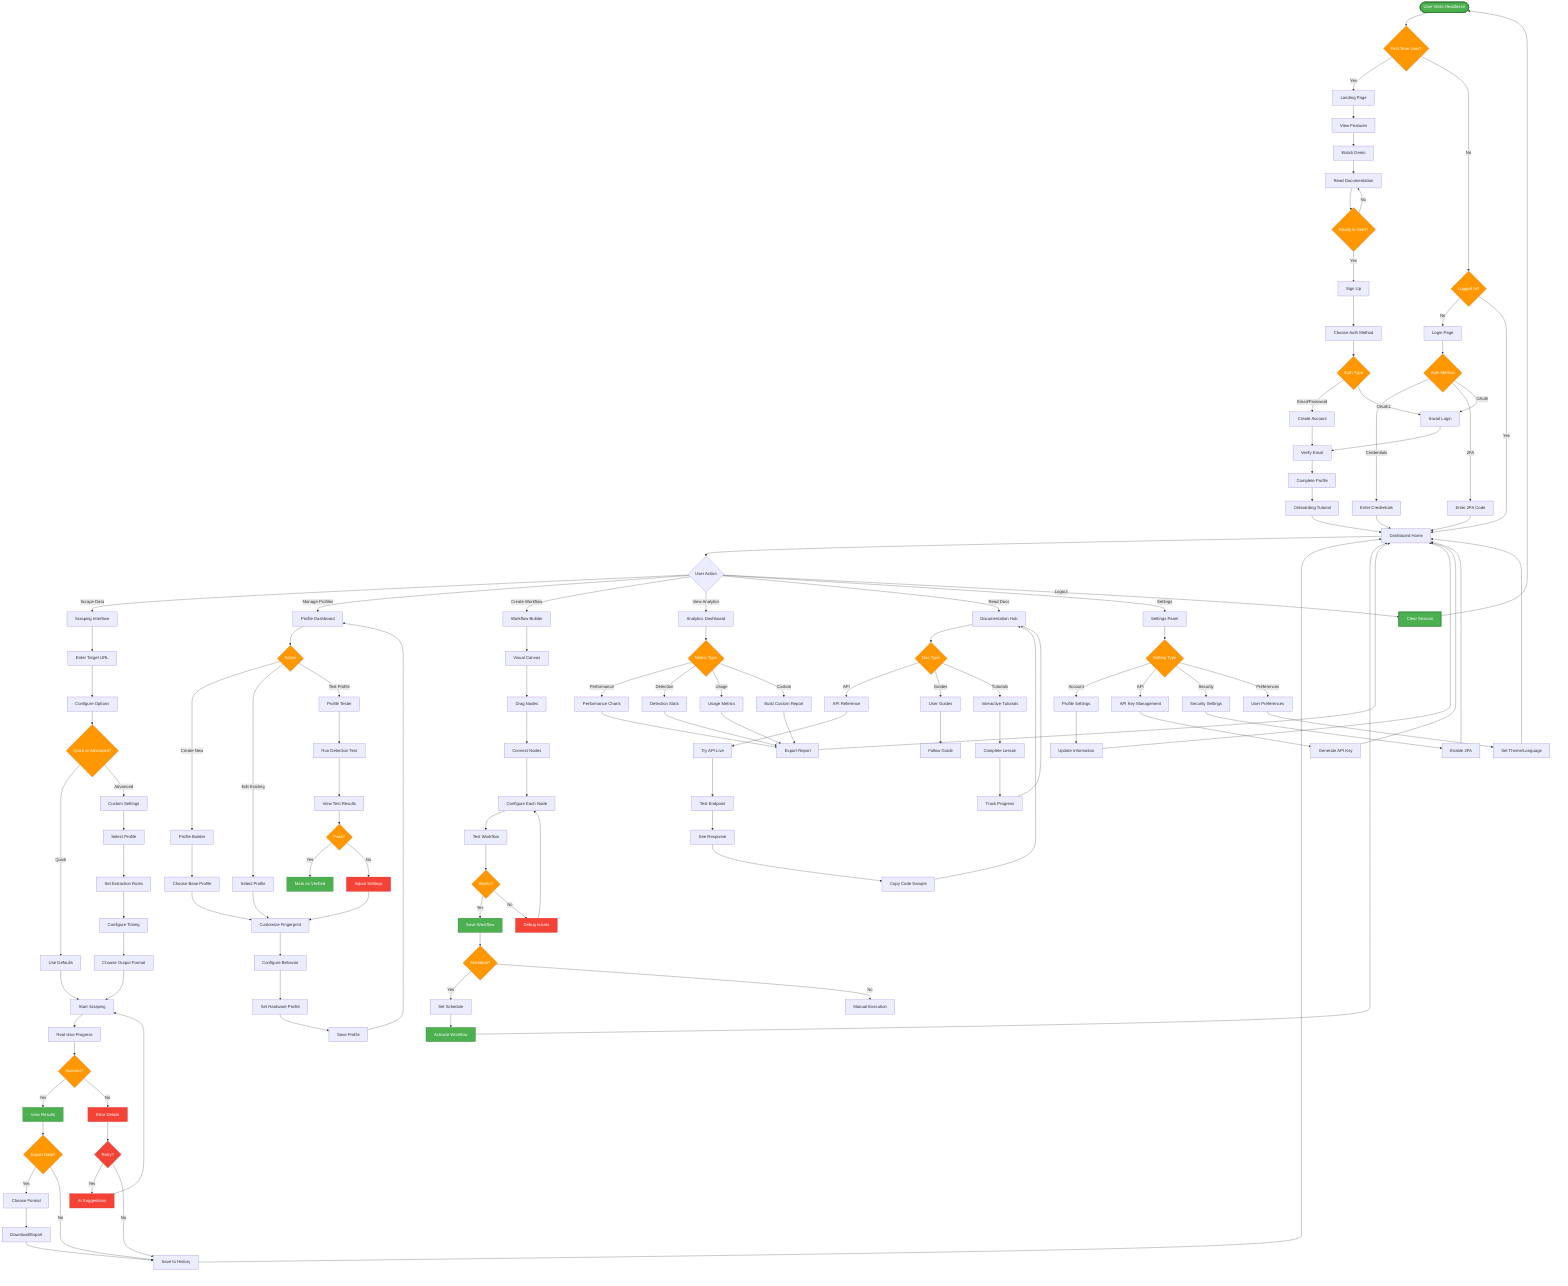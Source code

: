 graph TD
    Start([User Visits HeadlessX]) --> A{First Time User?}
    
    A -->|Yes| B[Landing Page]
    A -->|No| C{Logged In?}
    
    B --> B1[View Features]
    B1 --> B2[Watch Demo]
    B2 --> B3[Read Documentation]
    B3 --> B4{Ready to Start?}
    
    B4 -->|Yes| D[Sign Up]
    B4 -->|No| B3
    
    D --> D1[Choose Auth Method]
    D1 --> D2{Auth Type}
    D2 -->|Email/Password| E[Create Account]
    D2 -->|OAuth2| F[Social Login]
    
    E --> G[Verify Email]
    F --> G
    G --> H[Complete Profile]
    H --> I[Onboarding Tutorial]
    
    C -->|No| J[Login Page]
    C -->|Yes| K[Dashboard Home]
    
    J --> J1{Auth Method}
    J1 -->|Credentials| L[Enter Credentials]
    J1 -->|2FA| M[Enter 2FA Code]
    J1 -->|OAuth| F
    
    L --> K
    M --> K
    
    I --> K
    
    K --> N{User Action}
    
    %% Scraping Flow
    N -->|Scrape Data| O[Scraping Interface]
    O --> O1[Enter Target URL]
    O1 --> O2[Configure Options]
    O2 --> O3{Quick or Advanced?}
    
    O3 -->|Quick| P[Use Defaults]
    O3 -->|Advanced| Q[Custom Settings]
    
    Q --> Q1[Select Profile]
    Q1 --> Q2[Set Extraction Rules]
    Q2 --> Q3[Configure Timing]
    Q3 --> Q4[Choose Output Format]
    
    P --> R[Start Scraping]
    Q4 --> R
    
    R --> S[Real-time Progress]
    S --> T{Success?}
    
    T -->|Yes| U[View Results]
    T -->|No| V[Error Details]
    
    U --> U1{Export Data?}
    U1 -->|Yes| W[Choose Format]
    U1 -->|No| X[Save to History]
    
    W --> W1[Download/Export]
    W1 --> X
    
    V --> V1{Retry?}
    V1 -->|Yes| V2[AI Suggestions]
    V1 -->|No| X
    V2 --> R
    
    %% Profile Management Flow
    N -->|Manage Profiles| Y[Profile Dashboard]
    Y --> Y1{Action}
    
    Y1 -->|Create New| Z[Profile Builder]
    Y1 -->|Edit Existing| AA[Select Profile]
    Y1 -->|Test Profile| AB[Profile Tester]
    
    Z --> Z1[Choose Base Profile]
    Z1 --> Z2[Customize Fingerprint]
    Z2 --> Z3[Configure Behavior]
    Z3 --> Z4[Set Hardware Profile]
    Z4 --> Z5[Save Profile]
    
    AA --> Z2
    AB --> AC[Run Detection Test]
    AC --> AD[View Test Results]
    AD --> AE{Pass?}
    AE -->|Yes| AF[Mark as Verified]
    AE -->|No| AG[Adjust Settings]
    AG --> Z2
    
    %% Workflow Builder Flow
    N -->|Create Workflow| AH[Workflow Builder]
    AH --> AI[Visual Canvas]
    AI --> AJ[Drag Nodes]
    AJ --> AK[Connect Nodes]
    AK --> AL[Configure Each Node]
    AL --> AM[Test Workflow]
    AM --> AN{Works?}
    AN -->|Yes| AO[Save Workflow]
    AN -->|No| AP[Debug Issues]
    AP --> AL
    
    AO --> AQ{Schedule?}
    AQ -->|Yes| AR[Set Schedule]
    AQ -->|No| AS[Manual Execution]
    
    AR --> AT[Activate Workflow]
    
    %% Analytics Flow
    N -->|View Analytics| AU[Analytics Dashboard]
    AU --> AV{Metric Type}
    AV -->|Performance| AW[Performance Charts]
    AV -->|Detection| AX[Detection Stats]
    AV -->|Usage| AY[Usage Metrics]
    AV -->|Custom| AZ[Build Custom Report]
    
    AW --> BA[Export Report]
    AX --> BA
    AY --> BA
    AZ --> BA
    
    %% Documentation Flow
    N -->|Read Docs| BB[Documentation Hub]
    BB --> BC{Doc Type}
    BC -->|API| BD[API Reference]
    BC -->|Guides| BE[User Guides]
    BC -->|Tutorials| BF[Interactive Tutorials]
    
    BD --> BG[Try API Live]
    BG --> BH[Test Endpoint]
    BH --> BI[See Response]
    BI --> BJ[Copy Code Sample]
    
    BE --> BK[Follow Guide]
    BF --> BL[Complete Lesson]
    BL --> BM[Track Progress]
    
    %% Settings Flow
    N -->|Settings| BN[Settings Panel]
    BN --> BO{Setting Type}
    BO -->|Account| BP[Profile Settings]
    BO -->|API| BQ[API Key Management]
    BO -->|Security| BR[Security Settings]
    BO -->|Preferences| BS[User Preferences]
    
    BP --> BT[Update Information]
    BQ --> BU[Generate API Key]
    BR --> BV[Enable 2FA]
    BS --> BW[Set Theme/Language]
    
    %% Logout
    N -->|Logout| BX[Clear Session]
    BX --> Start
    
    X --> K
    Z5 --> Y
    AT --> K
    BA --> K
    BJ --> BB
    BM --> BB
    BT --> K
    BU --> K
    BV --> K
    BW --> K
    
    %% Styling
    classDef startEnd fill:#4CAF50,stroke:#2E7D32,color:#fff,stroke-width:3px
    classDef process fill:#2196F3,stroke:#1565C0,color:#fff
    classDef decision fill:#FF9800,stroke:#E65100,color:#fff
    classDef success fill:#4CAF50,stroke:#2E7D32,color:#fff
    classDef error fill:#F44336,stroke:#C62828,color:#fff
    
    class Start,BX startEnd
    class T,A,C,B4,D2,J1,O3,U1,V1,Y1,AE,AN,AQ,AV,BC,BO decision
    class U,AF,AO,AT success
    class V,V1,V2,AG,AP error